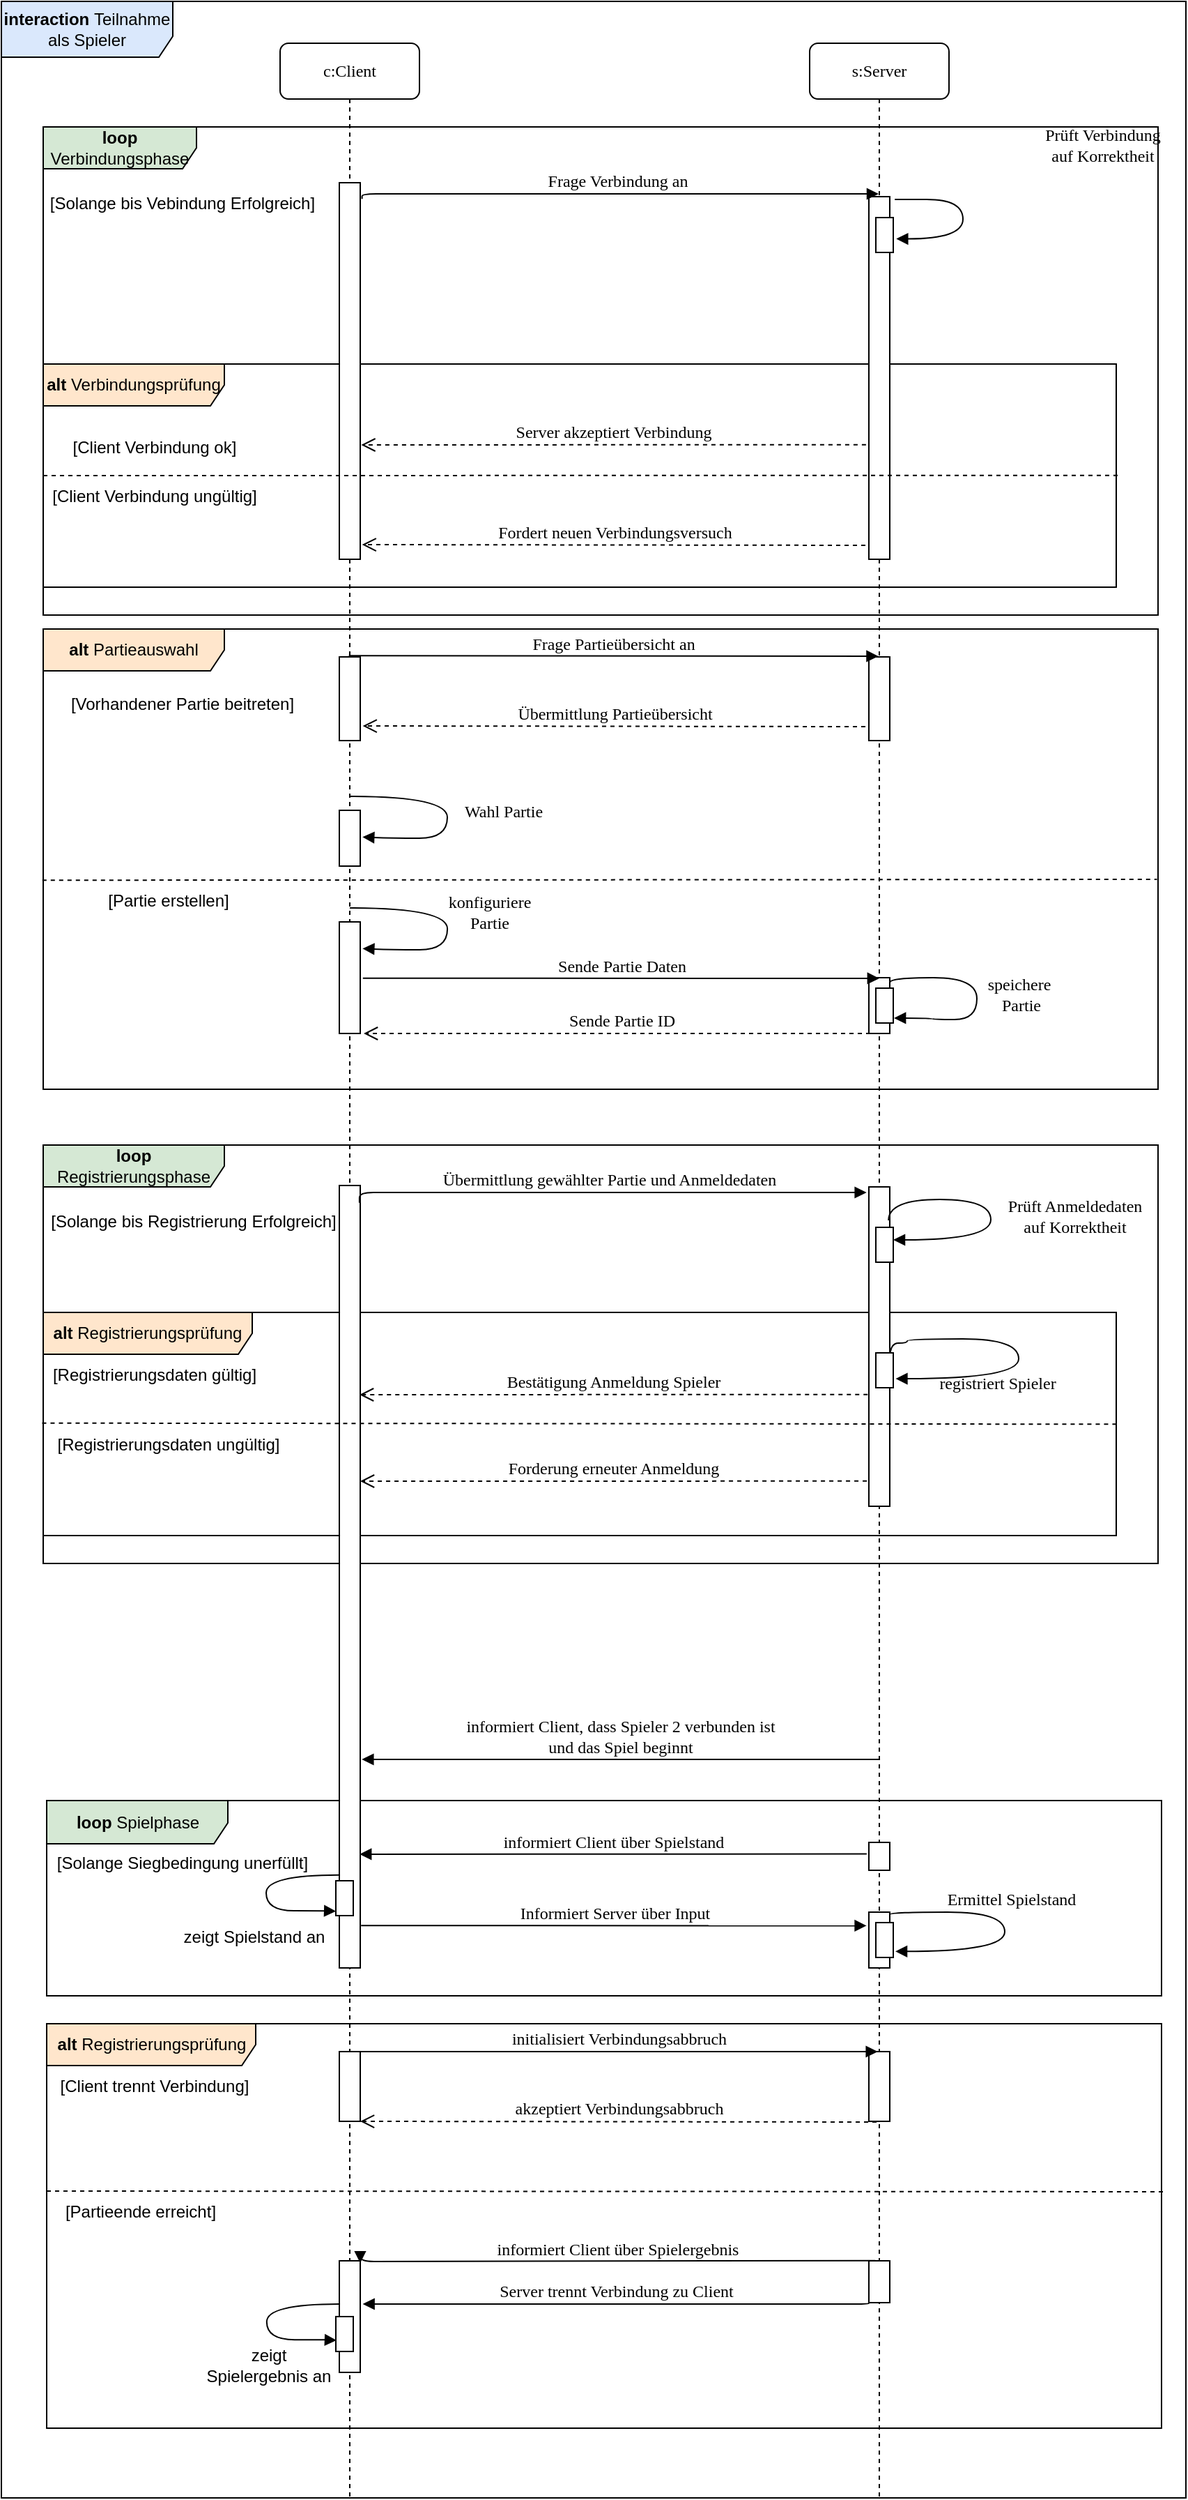 <mxfile version="15.8.4" type="device"><diagram id="1lyN-E-5_SOzz4CdL1tj" name="Page-1"><mxGraphModel dx="1102" dy="865" grid="1" gridSize="10" guides="1" tooltips="1" connect="1" arrows="1" fold="1" page="1" pageScale="1" pageWidth="827" pageHeight="1169" math="0" shadow="0"><root><mxCell id="0"/><mxCell id="1" parent="0"/><mxCell id="5Dfk5We9yVQgsLf2ldzW-84" value="&lt;b&gt;interaction &lt;/b&gt;Teilnahme als Spieler" style="shape=umlFrame;whiteSpace=wrap;html=1;width=123;height=40;fillColor=#dae8fc;strokeColor=#000000;" parent="1" vertex="1"><mxGeometry x="240" y="90" width="850" height="1790" as="geometry"/></mxCell><mxCell id="5Dfk5We9yVQgsLf2ldzW-65" value="&lt;b&gt;loop &lt;/b&gt;Spielphase" style="shape=umlFrame;whiteSpace=wrap;html=1;width=130;height=31;fillColor=#d5e8d4;strokeColor=#000000;" parent="1" vertex="1"><mxGeometry x="272.5" y="1380" width="800" height="140" as="geometry"/></mxCell><mxCell id="5Dfk5We9yVQgsLf2ldzW-55" value="&lt;b&gt;alt &lt;/b&gt;Registrierungsprüfung" style="shape=umlFrame;whiteSpace=wrap;html=1;width=150;height=30;fillColor=#ffe6cc;strokeColor=#000000;" parent="1" vertex="1"><mxGeometry x="270" y="1030" width="770" height="160" as="geometry"/></mxCell><mxCell id="5Dfk5We9yVQgsLf2ldzW-53" value="&lt;b&gt;loop &lt;/b&gt;Registrierungsphase" style="shape=umlFrame;whiteSpace=wrap;html=1;width=130;height=30;fillColor=#d5e8d4;strokeColor=#000000;" parent="1" vertex="1"><mxGeometry x="270" y="910" width="800" height="300" as="geometry"/></mxCell><mxCell id="5Dfk5We9yVQgsLf2ldzW-38" value="&lt;b&gt;alt &lt;/b&gt;Partieauswahl" style="shape=umlFrame;whiteSpace=wrap;html=1;width=130;height=30;strokeColor=#000000;fillColor=#ffe6cc;" parent="1" vertex="1"><mxGeometry x="270" y="540" width="800" height="330" as="geometry"/></mxCell><mxCell id="5Dfk5We9yVQgsLf2ldzW-20" value="&lt;b&gt;loop &lt;/b&gt;Verbindungsphase" style="shape=umlFrame;whiteSpace=wrap;html=1;width=110;height=30;fillColor=#d5e8d4;strokeColor=#000000;" parent="1" vertex="1"><mxGeometry x="270" y="180" width="800" height="350" as="geometry"/></mxCell><mxCell id="5Dfk5We9yVQgsLf2ldzW-21" value="&lt;b&gt;alt &lt;/b&gt;Verbindungsprüfung" style="shape=umlFrame;whiteSpace=wrap;html=1;width=130;height=30;strokeColor=#000000;fillColor=#ffe6cc;" parent="1" vertex="1"><mxGeometry x="270" y="350" width="770" height="160" as="geometry"/></mxCell><mxCell id="5Dfk5We9yVQgsLf2ldzW-8" value="s:Server" style="shape=umlLifeline;perimeter=lifelinePerimeter;whiteSpace=wrap;html=1;container=1;collapsible=0;recursiveResize=0;outlineConnect=0;rounded=1;shadow=0;comic=0;labelBackgroundColor=none;strokeWidth=1;fontFamily=Verdana;fontSize=12;align=center;" parent="1" vertex="1"><mxGeometry x="820" y="120" width="100" height="1760" as="geometry"/></mxCell><mxCell id="5Dfk5We9yVQgsLf2ldzW-9" value="" style="html=1;points=[];perimeter=orthogonalPerimeter;rounded=0;shadow=0;comic=0;labelBackgroundColor=none;strokeWidth=1;fontFamily=Verdana;fontSize=12;align=center;" parent="5Dfk5We9yVQgsLf2ldzW-8" vertex="1"><mxGeometry x="42.5" y="110" width="15" height="260" as="geometry"/></mxCell><mxCell id="5Dfk5We9yVQgsLf2ldzW-10" value="" style="html=1;points=[];perimeter=orthogonalPerimeter;rounded=0;shadow=0;comic=0;labelBackgroundColor=none;strokeWidth=1;fontFamily=Verdana;fontSize=12;align=center;" parent="5Dfk5We9yVQgsLf2ldzW-8" vertex="1"><mxGeometry x="47.5" y="125" width="12.5" height="25" as="geometry"/></mxCell><mxCell id="5Dfk5We9yVQgsLf2ldzW-11" value="&lt;font style=&quot;font-size: 12px&quot;&gt;Prüft Verbindung&lt;br&gt;auf Korrektheit&lt;/font&gt;" style="html=1;verticalAlign=bottom;endArrow=block;labelBackgroundColor=none;fontFamily=Verdana;fontSize=12;elbow=vertical;edgeStyle=orthogonalEdgeStyle;curved=1;entryX=1.172;entryY=0.61;entryDx=0;entryDy=0;entryPerimeter=0;" parent="5Dfk5We9yVQgsLf2ldzW-8" target="5Dfk5We9yVQgsLf2ldzW-10" edge="1"><mxGeometry x="0.275" y="50" relative="1" as="geometry"><mxPoint x="62" y="112" as="sourcePoint"/><mxPoint x="80" y="140" as="targetPoint"/><Array as="points"><mxPoint x="58" y="112"/><mxPoint x="110" y="112"/><mxPoint x="110" y="140"/></Array><mxPoint x="50" y="-50" as="offset"/></mxGeometry></mxCell><mxCell id="5Dfk5We9yVQgsLf2ldzW-13" value="" style="html=1;points=[];perimeter=orthogonalPerimeter;rounded=0;shadow=0;comic=0;labelBackgroundColor=none;strokeWidth=1;fontFamily=Verdana;fontSize=12;align=center;" parent="5Dfk5We9yVQgsLf2ldzW-8" vertex="1"><mxGeometry x="42.5" y="820" width="15" height="229" as="geometry"/></mxCell><mxCell id="5Dfk5We9yVQgsLf2ldzW-14" value="" style="html=1;points=[];perimeter=orthogonalPerimeter;rounded=0;shadow=0;comic=0;labelBackgroundColor=none;strokeWidth=1;fontFamily=Verdana;fontSize=12;align=center;" parent="5Dfk5We9yVQgsLf2ldzW-8" vertex="1"><mxGeometry x="47.5" y="849" width="12.5" height="25" as="geometry"/></mxCell><mxCell id="5Dfk5We9yVQgsLf2ldzW-15" value="&lt;font style=&quot;font-size: 12px&quot;&gt;Prüft Anmeldedaten&lt;br&gt;auf Korrektheit&lt;/font&gt;" style="html=1;verticalAlign=bottom;endArrow=block;labelBackgroundColor=none;fontFamily=Verdana;fontSize=12;elbow=vertical;edgeStyle=orthogonalEdgeStyle;curved=1;exitX=0.939;exitY=0.105;exitPerimeter=0;exitDx=0;exitDy=0;" parent="5Dfk5We9yVQgsLf2ldzW-8" source="5Dfk5We9yVQgsLf2ldzW-13" edge="1"><mxGeometry x="0.253" y="-60" relative="1" as="geometry"><mxPoint x="80.69" y="789.07" as="sourcePoint"/><mxPoint x="60" y="858" as="targetPoint"/><Array as="points"><mxPoint x="57" y="829"/><mxPoint x="130" y="829"/><mxPoint x="130" y="858"/></Array><mxPoint x="60" y="60" as="offset"/></mxGeometry></mxCell><mxCell id="5Dfk5We9yVQgsLf2ldzW-16" value="&lt;font style=&quot;font-size: 12px&quot;&gt;&amp;nbsp; &amp;nbsp;registriert Spieler&lt;/font&gt;" style="html=1;verticalAlign=bottom;endArrow=block;labelBackgroundColor=none;fontFamily=Verdana;fontSize=12;elbow=vertical;edgeStyle=orthogonalEdgeStyle;curved=1;exitX=1.012;exitY=0.533;exitPerimeter=0;exitDx=0;exitDy=0;entryX=1.137;entryY=0.741;entryDx=0;entryDy=0;entryPerimeter=0;" parent="5Dfk5We9yVQgsLf2ldzW-8" source="5Dfk5We9yVQgsLf2ldzW-13" target="5Dfk5We9yVQgsLf2ldzW-17" edge="1"><mxGeometry x="0.385" y="12" relative="1" as="geometry"><mxPoint x="69.995" y="933.11" as="sourcePoint"/><mxPoint x="73.41" y="957.96" as="targetPoint"/><Array as="points"><mxPoint x="70" y="932"/><mxPoint x="70" y="929"/><mxPoint x="150" y="929"/><mxPoint x="150" y="958"/></Array><mxPoint as="offset"/></mxGeometry></mxCell><mxCell id="5Dfk5We9yVQgsLf2ldzW-17" value="" style="html=1;points=[];perimeter=orthogonalPerimeter;rounded=0;shadow=0;comic=0;labelBackgroundColor=none;strokeWidth=1;fontFamily=Verdana;fontSize=12;align=center;" parent="5Dfk5We9yVQgsLf2ldzW-8" vertex="1"><mxGeometry x="47.5" y="939" width="12.5" height="25" as="geometry"/></mxCell><mxCell id="5Dfk5We9yVQgsLf2ldzW-46" value="" style="html=1;points=[];perimeter=orthogonalPerimeter;rounded=0;shadow=0;comic=0;labelBackgroundColor=none;strokeWidth=1;fontFamily=Verdana;fontSize=12;align=center;" parent="5Dfk5We9yVQgsLf2ldzW-8" vertex="1"><mxGeometry x="42.5" y="670" width="15" height="40" as="geometry"/></mxCell><mxCell id="5Dfk5We9yVQgsLf2ldzW-50" value="" style="html=1;points=[];perimeter=orthogonalPerimeter;rounded=0;shadow=0;comic=0;labelBackgroundColor=none;strokeWidth=1;fontFamily=Verdana;fontSize=12;align=center;" parent="5Dfk5We9yVQgsLf2ldzW-8" vertex="1"><mxGeometry x="47.5" y="677.5" width="12.5" height="25" as="geometry"/></mxCell><mxCell id="5Dfk5We9yVQgsLf2ldzW-51" value="&lt;span&gt;speichere&lt;br&gt;&amp;nbsp;Partie&lt;br&gt;&lt;/span&gt;" style="html=1;verticalAlign=bottom;endArrow=block;labelBackgroundColor=none;fontFamily=Verdana;fontSize=12;elbow=vertical;edgeStyle=orthogonalEdgeStyle;curved=1;entryX=1.045;entryY=0.859;entryDx=0;entryDy=0;entryPerimeter=0;exitX=1.009;exitY=0.083;exitDx=0;exitDy=0;exitPerimeter=0;" parent="5Dfk5We9yVQgsLf2ldzW-8" source="5Dfk5We9yVQgsLf2ldzW-46" target="5Dfk5We9yVQgsLf2ldzW-50" edge="1"><mxGeometry x="0.213" y="30" relative="1" as="geometry"><mxPoint x="57.499" y="669.997" as="sourcePoint"/><mxPoint x="66.66" y="699.13" as="targetPoint"/><Array as="points"><mxPoint x="58" y="670"/><mxPoint x="120" y="670"/><mxPoint x="120" y="700"/><mxPoint x="88" y="700"/></Array><mxPoint as="offset"/></mxGeometry></mxCell><mxCell id="5Dfk5We9yVQgsLf2ldzW-71" value="" style="html=1;points=[];perimeter=orthogonalPerimeter;rounded=0;shadow=0;comic=0;labelBackgroundColor=none;strokeWidth=1;fontFamily=Verdana;fontSize=12;align=center;" parent="5Dfk5We9yVQgsLf2ldzW-8" vertex="1"><mxGeometry x="42.5" y="1340" width="15" height="40" as="geometry"/></mxCell><mxCell id="5Dfk5We9yVQgsLf2ldzW-75" value="" style="html=1;points=[];perimeter=orthogonalPerimeter;rounded=0;shadow=0;comic=0;labelBackgroundColor=none;strokeWidth=1;fontFamily=Verdana;fontSize=12;align=center;" parent="5Dfk5We9yVQgsLf2ldzW-8" vertex="1"><mxGeometry x="47.5" y="1347.5" width="12.5" height="25" as="geometry"/></mxCell><mxCell id="5Dfk5We9yVQgsLf2ldzW-76" value="&lt;font style=&quot;font-size: 12px&quot;&gt;&amp;nbsp; &amp;nbsp;Ermittel Spielstand&lt;/font&gt;" style="html=1;verticalAlign=bottom;endArrow=block;labelBackgroundColor=none;fontFamily=Verdana;fontSize=12;elbow=vertical;edgeStyle=orthogonalEdgeStyle;curved=1;entryX=1.121;entryY=0.826;entryDx=0;entryDy=0;entryPerimeter=0;exitX=1.034;exitY=0.041;exitDx=0;exitDy=0;exitPerimeter=0;" parent="5Dfk5We9yVQgsLf2ldzW-8" source="5Dfk5We9yVQgsLf2ldzW-71" target="5Dfk5We9yVQgsLf2ldzW-75" edge="1"><mxGeometry x="-0.121" relative="1" as="geometry"><mxPoint x="80" y="1340" as="sourcePoint"/><mxPoint x="71.713" y="1368.525" as="targetPoint"/><Array as="points"><mxPoint x="58" y="1340"/><mxPoint x="140" y="1340"/><mxPoint x="140" y="1368"/></Array><mxPoint as="offset"/></mxGeometry></mxCell><mxCell id="5Dfk5We9yVQgsLf2ldzW-81" value="" style="html=1;points=[];perimeter=orthogonalPerimeter;rounded=0;shadow=0;comic=0;labelBackgroundColor=none;strokeWidth=1;fontFamily=Verdana;fontSize=12;align=center;" parent="5Dfk5We9yVQgsLf2ldzW-8" vertex="1"><mxGeometry x="42.5" y="1440" width="15" height="50" as="geometry"/></mxCell><mxCell id="bpoWVADZRrCRXgdYjCqR-3" value="informiert Client, dass Spieler 2 verbunden ist &lt;br&gt;und das Spiel beginnt" style="html=1;verticalAlign=bottom;endArrow=block;labelBackgroundColor=none;fontFamily=Verdana;fontSize=12;edgeStyle=elbowEdgeStyle;elbow=vertical;entryX=0.973;entryY=0.118;entryDx=0;entryDy=0;entryPerimeter=0;" edge="1" parent="5Dfk5We9yVQgsLf2ldzW-8" source="5Dfk5We9yVQgsLf2ldzW-8"><mxGeometry relative="1" as="geometry"><mxPoint x="42.5" y="1230.28" as="sourcePoint"/><mxPoint x="-321.345" y="1230.26" as="targetPoint"/><Array as="points"/></mxGeometry></mxCell><mxCell id="5Dfk5We9yVQgsLf2ldzW-1" value="c:Client" style="shape=umlLifeline;perimeter=lifelinePerimeter;whiteSpace=wrap;html=1;container=1;collapsible=0;recursiveResize=0;outlineConnect=0;rounded=1;shadow=0;comic=0;labelBackgroundColor=none;strokeWidth=1;fontFamily=Verdana;fontSize=12;align=center;" parent="1" vertex="1"><mxGeometry x="440" y="120" width="100" height="1760" as="geometry"/></mxCell><mxCell id="5Dfk5We9yVQgsLf2ldzW-2" value="" style="html=1;points=[];perimeter=orthogonalPerimeter;rounded=0;shadow=0;comic=0;labelBackgroundColor=none;strokeWidth=1;fontFamily=Verdana;fontSize=12;align=center;" parent="5Dfk5We9yVQgsLf2ldzW-1" vertex="1"><mxGeometry x="42.5" y="100" width="15" height="270" as="geometry"/></mxCell><mxCell id="5Dfk5We9yVQgsLf2ldzW-4" value="" style="html=1;points=[];perimeter=orthogonalPerimeter;rounded=0;shadow=0;comic=0;labelBackgroundColor=none;strokeWidth=1;fontFamily=Verdana;fontSize=12;align=center;" parent="5Dfk5We9yVQgsLf2ldzW-1" vertex="1"><mxGeometry x="42.5" y="819" width="15" height="561" as="geometry"/></mxCell><mxCell id="5Dfk5We9yVQgsLf2ldzW-35" value="" style="html=1;points=[];perimeter=orthogonalPerimeter;rounded=0;shadow=0;comic=0;labelBackgroundColor=none;strokeWidth=1;fontFamily=Verdana;fontSize=12;align=center;" parent="5Dfk5We9yVQgsLf2ldzW-1" vertex="1"><mxGeometry x="42.5" y="550" width="15" height="40" as="geometry"/></mxCell><mxCell id="5Dfk5We9yVQgsLf2ldzW-37" value="&lt;font style=&quot;font-size: 12px&quot;&gt;Wahl Partie&lt;/font&gt;" style="html=1;verticalAlign=bottom;endArrow=block;labelBackgroundColor=none;fontFamily=Verdana;fontSize=12;elbow=vertical;edgeStyle=orthogonalEdgeStyle;curved=1;entryX=1.108;entryY=0.479;entryDx=0;entryDy=0;entryPerimeter=0;" parent="5Dfk5We9yVQgsLf2ldzW-1" source="5Dfk5We9yVQgsLf2ldzW-1" target="5Dfk5We9yVQgsLf2ldzW-35" edge="1"><mxGeometry x="0.121" y="40" relative="1" as="geometry"><mxPoint x="57.515" y="564.15" as="sourcePoint"/><mxPoint x="80" y="570" as="targetPoint"/><Array as="points"><mxPoint x="120" y="540"/><mxPoint x="120" y="570"/><mxPoint x="80" y="570"/></Array><mxPoint as="offset"/></mxGeometry></mxCell><mxCell id="5Dfk5We9yVQgsLf2ldzW-41" value="" style="html=1;points=[];perimeter=orthogonalPerimeter;rounded=0;shadow=0;comic=0;labelBackgroundColor=none;strokeWidth=1;fontFamily=Verdana;fontSize=12;align=center;" parent="5Dfk5We9yVQgsLf2ldzW-1" vertex="1"><mxGeometry x="42.5" y="630" width="15" height="80" as="geometry"/></mxCell><mxCell id="5Dfk5We9yVQgsLf2ldzW-42" value="&lt;span&gt;konfiguriere&lt;br&gt;Partie&lt;br&gt;&lt;/span&gt;" style="html=1;verticalAlign=bottom;endArrow=block;labelBackgroundColor=none;fontFamily=Verdana;fontSize=12;elbow=vertical;edgeStyle=orthogonalEdgeStyle;curved=1;entryX=1.108;entryY=0.479;entryDx=0;entryDy=0;entryPerimeter=0;" parent="5Dfk5We9yVQgsLf2ldzW-1" edge="1"><mxGeometry x="0.119" y="30" relative="1" as="geometry"><mxPoint x="49.999" y="619.997" as="sourcePoint"/><mxPoint x="59.16" y="649.13" as="targetPoint"/><Array as="points"><mxPoint x="120.04" y="619.97"/><mxPoint x="120.04" y="649.97"/><mxPoint x="80.04" y="649.97"/></Array><mxPoint as="offset"/></mxGeometry></mxCell><mxCell id="5Dfk5We9yVQgsLf2ldzW-80" value="" style="html=1;points=[];perimeter=orthogonalPerimeter;rounded=0;shadow=0;comic=0;labelBackgroundColor=none;strokeWidth=1;fontFamily=Verdana;fontSize=12;align=center;" parent="5Dfk5We9yVQgsLf2ldzW-1" vertex="1"><mxGeometry x="42.5" y="1440" width="15" height="50" as="geometry"/></mxCell><mxCell id="5Dfk5We9yVQgsLf2ldzW-7" value="Frage Verbindung an" style="html=1;verticalAlign=bottom;endArrow=block;labelBackgroundColor=none;fontFamily=Verdana;fontSize=12;edgeStyle=elbowEdgeStyle;elbow=vertical;exitX=1.086;exitY=0.043;exitDx=0;exitDy=0;exitPerimeter=0;" parent="1" source="5Dfk5We9yVQgsLf2ldzW-2" target="5Dfk5We9yVQgsLf2ldzW-8" edge="1"><mxGeometry relative="1" as="geometry"><mxPoint x="510" y="228" as="sourcePoint"/><mxPoint x="850" y="228" as="targetPoint"/><Array as="points"><mxPoint x="840" y="228"/></Array></mxGeometry></mxCell><mxCell id="5Dfk5We9yVQgsLf2ldzW-22" value="[Solange bis Vebindung Erfolgreich]" style="text;html=1;strokeColor=none;fillColor=none;align=center;verticalAlign=middle;whiteSpace=wrap;rounded=0;" parent="1" vertex="1"><mxGeometry x="270" y="220" width="200" height="30" as="geometry"/></mxCell><mxCell id="5Dfk5We9yVQgsLf2ldzW-23" value="[Partie erstellen]" style="text;html=1;strokeColor=none;fillColor=none;align=center;verticalAlign=middle;whiteSpace=wrap;rounded=0;" parent="1" vertex="1"><mxGeometry x="260" y="720" width="200" height="30" as="geometry"/></mxCell><mxCell id="5Dfk5We9yVQgsLf2ldzW-24" value="[Client Verbindung ungültig]" style="text;html=1;strokeColor=none;fillColor=none;align=center;verticalAlign=middle;whiteSpace=wrap;rounded=0;" parent="1" vertex="1"><mxGeometry x="250" y="430" width="200" height="30" as="geometry"/></mxCell><mxCell id="5Dfk5We9yVQgsLf2ldzW-25" value="" style="endArrow=none;dashed=1;html=1;rounded=0;entryX=1.002;entryY=0.499;entryDx=0;entryDy=0;entryPerimeter=0;" parent="1" edge="1"><mxGeometry width="50" height="50" relative="1" as="geometry"><mxPoint x="270.0" y="430" as="sourcePoint"/><mxPoint x="1041.54" y="429.84" as="targetPoint"/></mxGeometry></mxCell><mxCell id="5Dfk5We9yVQgsLf2ldzW-26" value="Server akzeptiert Verbindung" style="html=1;verticalAlign=bottom;endArrow=open;dashed=1;endSize=8;labelBackgroundColor=none;fontFamily=Verdana;fontSize=12;edgeStyle=elbowEdgeStyle;elbow=vertical;entryX=1.047;entryY=0.611;entryDx=0;entryDy=0;entryPerimeter=0;exitX=-0.137;exitY=0.684;exitDx=0;exitDy=0;exitPerimeter=0;" parent="1" source="5Dfk5We9yVQgsLf2ldzW-9" edge="1"><mxGeometry relative="1" as="geometry"><mxPoint x="498.205" y="408.31" as="targetPoint"/><Array as="points"/><mxPoint x="850" y="408" as="sourcePoint"/></mxGeometry></mxCell><mxCell id="5Dfk5We9yVQgsLf2ldzW-27" value="Fordert neuen Verbindungsversuch" style="html=1;verticalAlign=bottom;endArrow=open;dashed=1;endSize=8;labelBackgroundColor=none;fontFamily=Verdana;fontSize=12;edgeStyle=elbowEdgeStyle;elbow=vertical;entryX=1.088;entryY=0.961;entryDx=0;entryDy=0;entryPerimeter=0;" parent="1" target="5Dfk5We9yVQgsLf2ldzW-2" edge="1"><mxGeometry relative="1" as="geometry"><mxPoint x="510" y="481" as="targetPoint"/><Array as="points"/><mxPoint x="860" y="480" as="sourcePoint"/></mxGeometry></mxCell><mxCell id="5Dfk5We9yVQgsLf2ldzW-29" value="Übermittlung gewählter Partie und Anmeldedaten" style="html=1;verticalAlign=bottom;endArrow=block;labelBackgroundColor=none;fontFamily=Verdana;fontSize=12;edgeStyle=elbowEdgeStyle;elbow=vertical;exitX=0.963;exitY=0.022;exitDx=0;exitDy=0;exitPerimeter=0;entryX=-0.112;entryY=0.02;entryDx=0;entryDy=0;entryPerimeter=0;" parent="1" source="5Dfk5We9yVQgsLf2ldzW-4" target="5Dfk5We9yVQgsLf2ldzW-13" edge="1"><mxGeometry relative="1" as="geometry"><mxPoint x="489.324" y="1024.059" as="sourcePoint"/><mxPoint x="860" y="944" as="targetPoint"/><Array as="points"><mxPoint x="530" y="944"/></Array></mxGeometry></mxCell><mxCell id="5Dfk5We9yVQgsLf2ldzW-31" value="" style="html=1;points=[];perimeter=orthogonalPerimeter;rounded=0;shadow=0;comic=0;labelBackgroundColor=none;strokeWidth=1;fontFamily=Verdana;fontSize=12;align=center;" parent="1" vertex="1"><mxGeometry x="482.5" y="560" width="15" height="60" as="geometry"/></mxCell><mxCell id="5Dfk5We9yVQgsLf2ldzW-32" value="" style="html=1;points=[];perimeter=orthogonalPerimeter;rounded=0;shadow=0;comic=0;labelBackgroundColor=none;strokeWidth=1;fontFamily=Verdana;fontSize=12;align=center;" parent="1" vertex="1"><mxGeometry x="862.5" y="560" width="15" height="60" as="geometry"/></mxCell><mxCell id="5Dfk5We9yVQgsLf2ldzW-33" value="Frage Partieübersicht an" style="html=1;verticalAlign=bottom;endArrow=block;labelBackgroundColor=none;fontFamily=Verdana;fontSize=12;edgeStyle=elbowEdgeStyle;elbow=vertical;entryX=0.449;entryY=-0.006;entryDx=0;entryDy=0;entryPerimeter=0;" parent="1" edge="1"><mxGeometry relative="1" as="geometry"><mxPoint x="489.324" y="559.176" as="sourcePoint"/><mxPoint x="869.235" y="559.64" as="targetPoint"/><Array as="points"/></mxGeometry></mxCell><mxCell id="5Dfk5We9yVQgsLf2ldzW-34" value="Übermittlung Partieübersicht" style="html=1;verticalAlign=bottom;endArrow=open;dashed=1;endSize=8;labelBackgroundColor=none;fontFamily=Verdana;fontSize=12;edgeStyle=elbowEdgeStyle;elbow=vertical;entryX=1.122;entryY=0.819;entryDx=0;entryDy=0;entryPerimeter=0;" parent="1" edge="1"><mxGeometry relative="1" as="geometry"><mxPoint x="499.33" y="609.14" as="targetPoint"/><Array as="points"/><mxPoint x="860" y="610" as="sourcePoint"/></mxGeometry></mxCell><mxCell id="5Dfk5We9yVQgsLf2ldzW-39" value="[Client Verbindung ok]" style="text;html=1;strokeColor=none;fillColor=none;align=center;verticalAlign=middle;whiteSpace=wrap;rounded=0;" parent="1" vertex="1"><mxGeometry x="250" y="395" width="200" height="30" as="geometry"/></mxCell><mxCell id="5Dfk5We9yVQgsLf2ldzW-40" value="" style="endArrow=none;dashed=1;html=1;rounded=0;entryX=0.999;entryY=0.544;entryDx=0;entryDy=0;entryPerimeter=0;exitX=0.047;exitY=0.004;exitDx=0;exitDy=0;exitPerimeter=0;" parent="1" source="5Dfk5We9yVQgsLf2ldzW-23" target="5Dfk5We9yVQgsLf2ldzW-38" edge="1"><mxGeometry width="50" height="50" relative="1" as="geometry"><mxPoint x="280.0" y="720.16" as="sourcePoint"/><mxPoint x="1051.54" y="720.0" as="targetPoint"/></mxGeometry></mxCell><mxCell id="5Dfk5We9yVQgsLf2ldzW-44" value="[Vorhandener Partie beitreten]" style="text;html=1;strokeColor=none;fillColor=none;align=center;verticalAlign=middle;whiteSpace=wrap;rounded=0;" parent="1" vertex="1"><mxGeometry x="270" y="579" width="200" height="30" as="geometry"/></mxCell><mxCell id="5Dfk5We9yVQgsLf2ldzW-45" value="Sende Partie Daten" style="html=1;verticalAlign=bottom;endArrow=block;labelBackgroundColor=none;fontFamily=Verdana;fontSize=12;edgeStyle=elbowEdgeStyle;elbow=vertical;entryX=0.449;entryY=-0.006;entryDx=0;entryDy=0;entryPerimeter=0;exitX=1.127;exitY=0.504;exitDx=0;exitDy=0;exitPerimeter=0;" parent="1" source="5Dfk5We9yVQgsLf2ldzW-41" edge="1"><mxGeometry relative="1" as="geometry"><mxPoint x="510" y="790" as="sourcePoint"/><mxPoint x="869.915" y="790.47" as="targetPoint"/><Array as="points"/></mxGeometry></mxCell><mxCell id="5Dfk5We9yVQgsLf2ldzW-52" value="Sende Partie ID" style="html=1;verticalAlign=bottom;endArrow=open;dashed=1;endSize=8;labelBackgroundColor=none;fontFamily=Verdana;fontSize=12;edgeStyle=elbowEdgeStyle;elbow=vertical;entryX=1.167;entryY=1;entryDx=0;entryDy=0;entryPerimeter=0;" parent="1" source="5Dfk5We9yVQgsLf2ldzW-8" target="5Dfk5We9yVQgsLf2ldzW-41" edge="1"><mxGeometry relative="1" as="geometry"><mxPoint x="501.83" y="830.0" as="targetPoint"/><Array as="points"/><mxPoint x="862.5" y="830.86" as="sourcePoint"/></mxGeometry></mxCell><mxCell id="5Dfk5We9yVQgsLf2ldzW-54" value="[Solange bis Registrierung Erfolgreich]" style="text;html=1;strokeColor=none;fillColor=none;align=center;verticalAlign=middle;whiteSpace=wrap;rounded=0;" parent="1" vertex="1"><mxGeometry x="272.5" y="950" width="210" height="30" as="geometry"/></mxCell><mxCell id="5Dfk5We9yVQgsLf2ldzW-56" value="[Registrierungsdaten gültig]" style="text;html=1;strokeColor=none;fillColor=none;align=center;verticalAlign=middle;whiteSpace=wrap;rounded=0;" parent="1" vertex="1"><mxGeometry x="250" y="1060" width="200" height="30" as="geometry"/></mxCell><mxCell id="5Dfk5We9yVQgsLf2ldzW-57" value="" style="endArrow=none;dashed=1;html=1;rounded=0;exitX=-0.001;exitY=0.496;exitDx=0;exitDy=0;exitPerimeter=0;entryX=1;entryY=0.501;entryDx=0;entryDy=0;entryPerimeter=0;" parent="1" source="5Dfk5We9yVQgsLf2ldzW-55" target="5Dfk5We9yVQgsLf2ldzW-55" edge="1"><mxGeometry width="50" height="50" relative="1" as="geometry"><mxPoint x="272.5" y="1109.63" as="sourcePoint"/><mxPoint x="1030" y="1109" as="targetPoint"/></mxGeometry></mxCell><mxCell id="5Dfk5We9yVQgsLf2ldzW-58" value="[Registrierungsdaten ungültig]" style="text;html=1;strokeColor=none;fillColor=none;align=center;verticalAlign=middle;whiteSpace=wrap;rounded=0;" parent="1" vertex="1"><mxGeometry x="260" y="1110" width="200" height="30" as="geometry"/></mxCell><mxCell id="5Dfk5We9yVQgsLf2ldzW-59" value="Bestätigung Anmeldung Spieler" style="html=1;verticalAlign=bottom;endArrow=open;dashed=1;endSize=8;labelBackgroundColor=none;fontFamily=Verdana;fontSize=12;edgeStyle=elbowEdgeStyle;elbow=vertical;exitX=-0.058;exitY=0.65;exitDx=0;exitDy=0;exitPerimeter=0;" parent="1" source="5Dfk5We9yVQgsLf2ldzW-13" edge="1"><mxGeometry relative="1" as="geometry"><mxPoint x="497" y="1089" as="targetPoint"/><Array as="points"><mxPoint x="680" y="1089"/></Array><mxPoint x="853" y="1089" as="sourcePoint"/></mxGeometry></mxCell><mxCell id="5Dfk5We9yVQgsLf2ldzW-60" value="Forderung erneuter Anmeldung" style="html=1;verticalAlign=bottom;endArrow=open;dashed=1;endSize=8;labelBackgroundColor=none;fontFamily=Verdana;fontSize=12;edgeStyle=elbowEdgeStyle;elbow=vertical;exitX=-0.098;exitY=0.921;exitDx=0;exitDy=0;exitPerimeter=0;" parent="1" source="5Dfk5We9yVQgsLf2ldzW-13" target="5Dfk5We9yVQgsLf2ldzW-4" edge="1"><mxGeometry relative="1" as="geometry"><mxPoint x="510" y="1150" as="targetPoint"/><Array as="points"/><mxPoint x="846.7" y="1150.15" as="sourcePoint"/></mxGeometry></mxCell><mxCell id="5Dfk5We9yVQgsLf2ldzW-66" value="" style="html=1;points=[];perimeter=orthogonalPerimeter;rounded=0;shadow=0;comic=0;labelBackgroundColor=none;strokeWidth=1;fontFamily=Verdana;fontSize=12;align=center;" parent="1" vertex="1"><mxGeometry x="862.5" y="1410" width="15" height="20" as="geometry"/></mxCell><mxCell id="5Dfk5We9yVQgsLf2ldzW-69" value="informiert Client über Spielstand" style="html=1;verticalAlign=bottom;endArrow=block;labelBackgroundColor=none;fontFamily=Verdana;fontSize=12;edgeStyle=elbowEdgeStyle;elbow=vertical;exitX=-0.104;exitY=0.414;exitDx=0;exitDy=0;exitPerimeter=0;entryX=0.973;entryY=0.118;entryDx=0;entryDy=0;entryPerimeter=0;" parent="1" source="5Dfk5We9yVQgsLf2ldzW-66" edge="1"><mxGeometry relative="1" as="geometry"><mxPoint x="840" y="1420" as="sourcePoint"/><mxPoint x="497.095" y="1418.26" as="targetPoint"/><Array as="points"/></mxGeometry></mxCell><mxCell id="5Dfk5We9yVQgsLf2ldzW-74" value="Informiert Server über Input" style="html=1;verticalAlign=bottom;endArrow=block;labelBackgroundColor=none;fontFamily=Verdana;fontSize=12;edgeStyle=elbowEdgeStyle;elbow=vertical;entryX=-0.114;entryY=0.247;entryDx=0;entryDy=0;entryPerimeter=0;exitX=1.038;exitY=0.852;exitDx=0;exitDy=0;exitPerimeter=0;" parent="1" target="5Dfk5We9yVQgsLf2ldzW-71" edge="1"><mxGeometry relative="1" as="geometry"><mxPoint x="498.07" y="1469.64" as="sourcePoint"/><mxPoint x="850" y="1470" as="targetPoint"/><Array as="points"><mxPoint x="546.68" y="1469.71"/></Array></mxGeometry></mxCell><mxCell id="5Dfk5We9yVQgsLf2ldzW-78" value="[Solange Siegbedingung unerfüllt]" style="text;html=1;strokeColor=none;fillColor=none;align=center;verticalAlign=middle;whiteSpace=wrap;rounded=0;" parent="1" vertex="1"><mxGeometry x="270" y="1410" width="200" height="30" as="geometry"/></mxCell><mxCell id="5Dfk5We9yVQgsLf2ldzW-82" value="initialisiert Verbindungsabbruch" style="html=1;verticalAlign=bottom;endArrow=block;labelBackgroundColor=none;fontFamily=Verdana;fontSize=12;edgeStyle=elbowEdgeStyle;elbow=vertical;exitX=1.044;exitY=0.201;exitDx=0;exitDy=0;exitPerimeter=0;" parent="1" edge="1"><mxGeometry relative="1" as="geometry"><mxPoint x="497.5" y="1560.05" as="sourcePoint"/><mxPoint x="868.84" y="1560" as="targetPoint"/><Array as="points"><mxPoint x="499.34" y="1560"/></Array></mxGeometry></mxCell><mxCell id="5Dfk5We9yVQgsLf2ldzW-83" value="akzeptiert Verbindungsabbruch" style="html=1;verticalAlign=bottom;endArrow=open;dashed=1;endSize=8;labelBackgroundColor=none;fontFamily=Verdana;fontSize=12;edgeStyle=elbowEdgeStyle;elbow=vertical;entryX=1.1;entryY=0.809;entryDx=0;entryDy=0;entryPerimeter=0;" parent="1" edge="1"><mxGeometry relative="1" as="geometry"><mxPoint x="497.5" y="1610" as="targetPoint"/><Array as="points"/><mxPoint x="868" y="1610.491" as="sourcePoint"/></mxGeometry></mxCell><mxCell id="owiNXnN1SivqofRvDxnN-1" value="" style="html=1;points=[];perimeter=orthogonalPerimeter;rounded=0;shadow=0;comic=0;labelBackgroundColor=none;strokeWidth=1;fontFamily=Verdana;fontSize=12;align=center;" parent="1" vertex="1"><mxGeometry x="480" y="1437.5" width="12.5" height="25" as="geometry"/></mxCell><mxCell id="owiNXnN1SivqofRvDxnN-2" value="&lt;font style=&quot;font-size: 12px&quot;&gt;zeigt Spielstand an&lt;/font&gt;" style="text;html=1;strokeColor=none;fillColor=none;align=center;verticalAlign=middle;whiteSpace=wrap;rounded=0;" parent="1" vertex="1"><mxGeometry x="360" y="1462.5" width="122.5" height="30" as="geometry"/></mxCell><mxCell id="owiNXnN1SivqofRvDxnN-4" value="" style="html=1;verticalAlign=bottom;endArrow=block;labelBackgroundColor=none;fontFamily=Verdana;fontSize=12;elbow=vertical;edgeStyle=orthogonalEdgeStyle;curved=1;exitX=-0.028;exitY=0.334;exitDx=0;exitDy=0;exitPerimeter=0;entryX=0.007;entryY=0.873;entryDx=0;entryDy=0;entryPerimeter=0;" parent="1" target="owiNXnN1SivqofRvDxnN-1" edge="1"><mxGeometry x="0.638" y="-9" relative="1" as="geometry"><mxPoint x="482.08" y="1433.38" as="sourcePoint"/><mxPoint x="478" y="1462" as="targetPoint"/><Array as="points"><mxPoint x="430" y="1433"/><mxPoint x="430" y="1459"/><mxPoint x="470" y="1459"/></Array><mxPoint as="offset"/></mxGeometry></mxCell><mxCell id="owiNXnN1SivqofRvDxnN-5" value="&lt;b&gt;alt &lt;/b&gt;Registrierungsprüfung" style="shape=umlFrame;whiteSpace=wrap;html=1;width=150;height=30;fillColor=#ffe6cc;strokeColor=#000000;" parent="1" vertex="1"><mxGeometry x="272.5" y="1540" width="800" height="290" as="geometry"/></mxCell><mxCell id="owiNXnN1SivqofRvDxnN-6" value="" style="endArrow=none;dashed=1;html=1;rounded=0;entryX=0.999;entryY=0.476;entryDx=0;entryDy=0;entryPerimeter=0;" parent="1" edge="1"><mxGeometry width="50" height="50" relative="1" as="geometry"><mxPoint x="272.5" y="1660" as="sourcePoint"/><mxPoint x="1073.7" y="1660.48" as="targetPoint"/></mxGeometry></mxCell><mxCell id="owiNXnN1SivqofRvDxnN-7" value="[Client trennt Verbindung]" style="text;html=1;strokeColor=none;fillColor=none;align=center;verticalAlign=middle;whiteSpace=wrap;rounded=0;" parent="1" vertex="1"><mxGeometry x="250" y="1570" width="200" height="30" as="geometry"/></mxCell><mxCell id="owiNXnN1SivqofRvDxnN-8" value="[Partieende erreicht]" style="text;html=1;strokeColor=none;fillColor=none;align=center;verticalAlign=middle;whiteSpace=wrap;rounded=0;" parent="1" vertex="1"><mxGeometry x="240" y="1660" width="200" height="30" as="geometry"/></mxCell><mxCell id="owiNXnN1SivqofRvDxnN-9" value="" style="html=1;points=[];perimeter=orthogonalPerimeter;rounded=0;shadow=0;comic=0;labelBackgroundColor=none;strokeWidth=1;fontFamily=Verdana;fontSize=12;align=center;" parent="1" vertex="1"><mxGeometry x="482.5" y="1710" width="15" height="80" as="geometry"/></mxCell><mxCell id="owiNXnN1SivqofRvDxnN-10" value="" style="html=1;points=[];perimeter=orthogonalPerimeter;rounded=0;shadow=0;comic=0;labelBackgroundColor=none;strokeWidth=1;fontFamily=Verdana;fontSize=12;align=center;" parent="1" vertex="1"><mxGeometry x="862.5" y="1710" width="15" height="30" as="geometry"/></mxCell><mxCell id="owiNXnN1SivqofRvDxnN-11" value="informiert Client über Spielergebnis" style="html=1;verticalAlign=bottom;endArrow=block;labelBackgroundColor=none;fontFamily=Verdana;fontSize=12;edgeStyle=elbowEdgeStyle;elbow=vertical;exitX=0.312;exitY=-0.006;exitDx=0;exitDy=0;exitPerimeter=0;entryX=1.054;entryY=0.15;entryDx=0;entryDy=0;entryPerimeter=0;" parent="1" source="owiNXnN1SivqofRvDxnN-10" edge="1"><mxGeometry relative="1" as="geometry"><mxPoint x="860.685" y="1710" as="sourcePoint"/><mxPoint x="497.5" y="1711.6" as="targetPoint"/><Array as="points"/></mxGeometry></mxCell><mxCell id="owiNXnN1SivqofRvDxnN-12" value="Server trennt Verbindung zu Client" style="html=1;verticalAlign=bottom;endArrow=block;labelBackgroundColor=none;fontFamily=Verdana;fontSize=12;edgeStyle=elbowEdgeStyle;elbow=vertical;exitX=-0.067;exitY=0.445;exitDx=0;exitDy=0;exitPerimeter=0;entryX=1.054;entryY=0.15;entryDx=0;entryDy=0;entryPerimeter=0;" parent="1" edge="1"><mxGeometry relative="1" as="geometry"><mxPoint x="862.495" y="1740" as="sourcePoint"/><mxPoint x="499.31" y="1741.6" as="targetPoint"/><Array as="points"/></mxGeometry></mxCell><mxCell id="owiNXnN1SivqofRvDxnN-15" value="" style="html=1;points=[];perimeter=orthogonalPerimeter;rounded=0;shadow=0;comic=0;labelBackgroundColor=none;strokeWidth=1;fontFamily=Verdana;fontSize=12;align=center;" parent="1" vertex="1"><mxGeometry x="480" y="1750" width="12.5" height="25" as="geometry"/></mxCell><mxCell id="owiNXnN1SivqofRvDxnN-16" value="" style="html=1;verticalAlign=bottom;endArrow=block;labelBackgroundColor=none;fontFamily=Verdana;fontSize=12;elbow=vertical;edgeStyle=orthogonalEdgeStyle;curved=1;exitX=-0.028;exitY=0.334;exitDx=0;exitDy=0;exitPerimeter=0;entryX=0.007;entryY=0.873;entryDx=0;entryDy=0;entryPerimeter=0;" parent="1" edge="1"><mxGeometry x="0.638" y="-9" relative="1" as="geometry"><mxPoint x="482.5" y="1741" as="sourcePoint"/><mxPoint x="480.507" y="1766.945" as="targetPoint"/><Array as="points"><mxPoint x="430.42" y="1740.62"/><mxPoint x="430.42" y="1766.62"/><mxPoint x="470.42" y="1766.62"/></Array><mxPoint as="offset"/></mxGeometry></mxCell><mxCell id="owiNXnN1SivqofRvDxnN-19" value="&lt;font style=&quot;font-size: 12px&quot;&gt;zeigt Spielergebnis an&lt;/font&gt;" style="text;html=1;strokeColor=none;fillColor=none;align=center;verticalAlign=middle;whiteSpace=wrap;rounded=0;" parent="1" vertex="1"><mxGeometry x="382.5" y="1770" width="97.5" height="30" as="geometry"/></mxCell></root></mxGraphModel></diagram></mxfile>